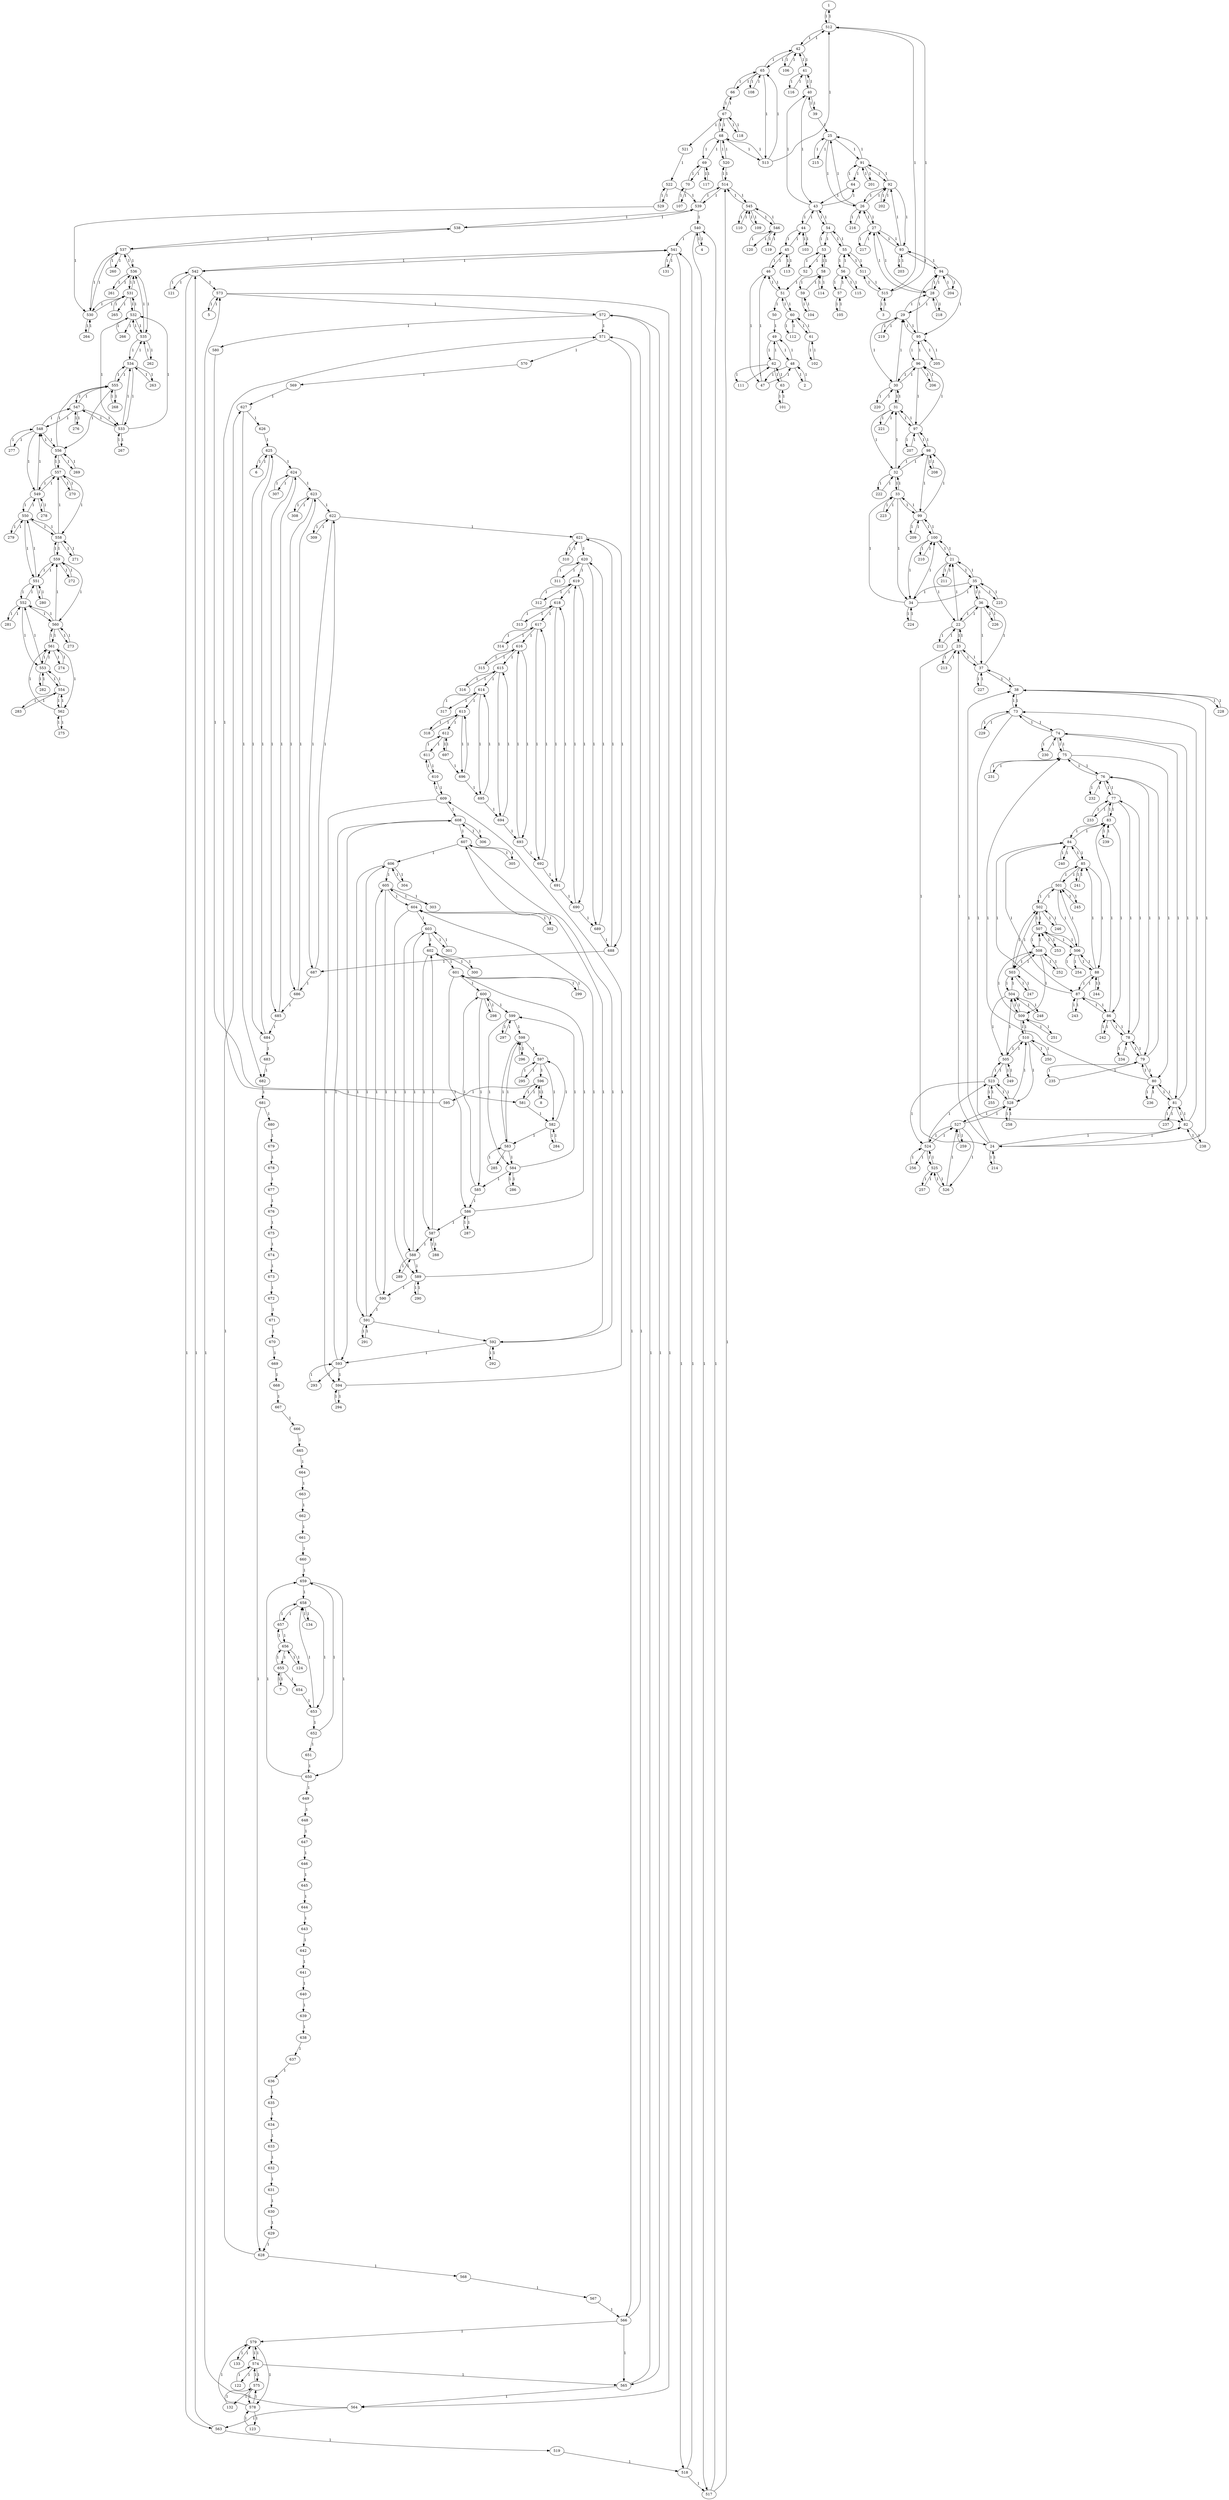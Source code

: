 digraph G{
	1 -> 512 [label = 1];
	2 -> 48 [label = 1];
	3 -> 515 [label = 1];
	4 -> 540 [label = 1];
	5 -> 573 [label = 1];
	6 -> 625 [label = 1];
	7 -> 655 [label = 1];
	8 -> 596 [label = 1];
	21 -> 100 [label = 1];
	21 -> 35 [label = 1];
	21 -> 22 [label = 1];
	21 -> 211 [label = 1];
	22 -> 21 [label = 1];
	22 -> 36 [label = 1];
	22 -> 23 [label = 1];
	22 -> 212 [label = 1];
	23 -> 22 [label = 1];
	23 -> 37 [label = 1];
	23 -> 24 [label = 1];
	23 -> 213 [label = 1];
	24 -> 23 [label = 1];
	24 -> 38 [label = 1];
	24 -> 82 [label = 1];
	24 -> 214 [label = 1];
	25 -> 91 [label = 1];
	25 -> 26 [label = 1];
	25 -> 215 [label = 1];
	26 -> 92 [label = 1];
	26 -> 27 [label = 1];
	26 -> 25 [label = 1];
	26 -> 216 [label = 1];
	27 -> 93 [label = 1];
	27 -> 28 [label = 1];
	27 -> 26 [label = 1];
	27 -> 217 [label = 1];
	28 -> 94 [label = 1];
	28 -> 29 [label = 1];
	28 -> 27 [label = 1];
	28 -> 218 [label = 1];
	29 -> 95 [label = 1];
	29 -> 28 [label = 1];
	29 -> 30 [label = 1];
	29 -> 219 [label = 1];
	30 -> 96 [label = 1];
	30 -> 29 [label = 1];
	30 -> 31 [label = 1];
	30 -> 220 [label = 1];
	31 -> 97 [label = 1];
	31 -> 30 [label = 1];
	31 -> 32 [label = 1];
	31 -> 221 [label = 1];
	32 -> 98 [label = 1];
	32 -> 31 [label = 1];
	32 -> 33 [label = 1];
	32 -> 222 [label = 1];
	33 -> 99 [label = 1];
	33 -> 32 [label = 1];
	33 -> 34 [label = 1];
	33 -> 223 [label = 1];
	34 -> 100 [label = 1];
	34 -> 33 [label = 1];
	34 -> 35 [label = 1];
	34 -> 224 [label = 1];
	35 -> 21 [label = 1];
	35 -> 34 [label = 1];
	35 -> 225 [label = 1];
	35 -> 36 [label = 1];
	36 -> 22 [label = 1];
	36 -> 35 [label = 1];
	36 -> 226 [label = 1];
	36 -> 37 [label = 1];
	37 -> 23 [label = 1];
	37 -> 36 [label = 1];
	37 -> 227 [label = 1];
	37 -> 38 [label = 1];
	38 -> 24 [label = 1];
	38 -> 37 [label = 1];
	38 -> 228 [label = 1];
	38 -> 73 [label = 1];
	39 -> 40 [label = 1];
	39 -> 25 [label = 1];
	40 -> 43 [label = 1];
	40 -> 41 [label = 1];
	40 -> 39 [label = 1];
	41 -> 40 [label = 1];
	41 -> 42 [label = 1];
	41 -> 116 [label = 1];
	42 -> 41 [label = 1];
	42 -> 65 [label = 1];
	42 -> 106 [label = 1];
	42 -> 512 [label = 1];
	43 -> 40 [label = 1];
	43 -> 54 [label = 1];
	43 -> 64 [label = 1];
	43 -> 44 [label = 1];
	44 -> 43 [label = 1];
	44 -> 45 [label = 1];
	44 -> 103 [label = 1];
	45 -> 44 [label = 1];
	45 -> 46 [label = 1];
	45 -> 113 [label = 1];
	46 -> 45 [label = 1];
	46 -> 47 [label = 1];
	46 -> 51 [label = 1];
	47 -> 46 [label = 1];
	47 -> 48 [label = 1];
	48 -> 47 [label = 1];
	48 -> 49 [label = 1];
	48 -> 2 [label = 1];
	49 -> 48 [label = 1];
	49 -> 62 [label = 1];
	50 -> 49 [label = 1];
	51 -> 46 [label = 1];
	51 -> 50 [label = 1];
	51 -> 60 [label = 1];
	52 -> 53 [label = 1];
	52 -> 51 [label = 1];
	53 -> 54 [label = 1];
	53 -> 52 [label = 1];
	53 -> 58 [label = 1];
	54 -> 53 [label = 1];
	54 -> 43 [label = 1];
	54 -> 55 [label = 1];
	55 -> 54 [label = 1];
	55 -> 56 [label = 1];
	55 -> 511 [label = 1];
	56 -> 55 [label = 1];
	56 -> 57 [label = 1];
	56 -> 115 [label = 1];
	57 -> 56 [label = 1];
	57 -> 105 [label = 1];
	58 -> 53 [label = 1];
	58 -> 59 [label = 1];
	58 -> 114 [label = 1];
	59 -> 58 [label = 1];
	59 -> 104 [label = 1];
	60 -> 51 [label = 1];
	60 -> 61 [label = 1];
	60 -> 112 [label = 1];
	61 -> 60 [label = 1];
	61 -> 102 [label = 1];
	62 -> 49 [label = 1];
	62 -> 63 [label = 1];
	62 -> 111 [label = 1];
	63 -> 62 [label = 1];
	63 -> 101 [label = 1];
	64 -> 43 [label = 1];
	64 -> 91 [label = 1];
	65 -> 42 [label = 1];
	65 -> 66 [label = 1];
	65 -> 513 [label = 1];
	65 -> 108 [label = 1];
	66 -> 65 [label = 1];
	66 -> 67 [label = 1];
	67 -> 68 [label = 1];
	67 -> 521 [label = 1];
	67 -> 118 [label = 1];
	67 -> 66 [label = 1];
	68 -> 513 [label = 1];
	68 -> 67 [label = 1];
	68 -> 69 [label = 1];
	68 -> 520 [label = 1];
	69 -> 68 [label = 1];
	69 -> 70 [label = 1];
	69 -> 117 [label = 1];
	70 -> 69 [label = 1];
	70 -> 107 [label = 1];
	73 -> 82 [label = 1];
	73 -> 38 [label = 1];
	73 -> 229 [label = 1];
	73 -> 74 [label = 1];
	74 -> 81 [label = 1];
	74 -> 73 [label = 1];
	74 -> 230 [label = 1];
	74 -> 75 [label = 1];
	75 -> 80 [label = 1];
	75 -> 74 [label = 1];
	75 -> 231 [label = 1];
	75 -> 76 [label = 1];
	76 -> 79 [label = 1];
	76 -> 75 [label = 1];
	76 -> 232 [label = 1];
	76 -> 77 [label = 1];
	77 -> 78 [label = 1];
	77 -> 76 [label = 1];
	77 -> 233 [label = 1];
	77 -> 83 [label = 1];
	78 -> 79 [label = 1];
	78 -> 77 [label = 1];
	78 -> 234 [label = 1];
	78 -> 86 [label = 1];
	79 -> 80 [label = 1];
	79 -> 76 [label = 1];
	79 -> 78 [label = 1];
	79 -> 235 [label = 1];
	80 -> 81 [label = 1];
	80 -> 75 [label = 1];
	80 -> 79 [label = 1];
	80 -> 236 [label = 1];
	81 -> 82 [label = 1];
	81 -> 74 [label = 1];
	81 -> 80 [label = 1];
	81 -> 237 [label = 1];
	82 -> 24 [label = 1];
	82 -> 73 [label = 1];
	82 -> 81 [label = 1];
	82 -> 238 [label = 1];
	83 -> 86 [label = 1];
	83 -> 77 [label = 1];
	83 -> 239 [label = 1];
	83 -> 84 [label = 1];
	84 -> 87 [label = 1];
	84 -> 83 [label = 1];
	84 -> 240 [label = 1];
	84 -> 85 [label = 1];
	85 -> 88 [label = 1];
	85 -> 84 [label = 1];
	85 -> 241 [label = 1];
	85 -> 501 [label = 1];
	86 -> 78 [label = 1];
	86 -> 83 [label = 1];
	86 -> 87 [label = 1];
	86 -> 242 [label = 1];
	87 -> 86 [label = 1];
	87 -> 84 [label = 1];
	87 -> 88 [label = 1];
	87 -> 243 [label = 1];
	88 -> 87 [label = 1];
	88 -> 85 [label = 1];
	88 -> 244 [label = 1];
	88 -> 506 [label = 1];
	91 -> 64 [label = 1];
	91 -> 92 [label = 1];
	91 -> 25 [label = 1];
	91 -> 201 [label = 1];
	92 -> 91 [label = 1];
	92 -> 26 [label = 1];
	92 -> 93 [label = 1];
	92 -> 202 [label = 1];
	93 -> 92 [label = 1];
	93 -> 27 [label = 1];
	93 -> 94 [label = 1];
	93 -> 203 [label = 1];
	94 -> 93 [label = 1];
	94 -> 28 [label = 1];
	94 -> 95 [label = 1];
	94 -> 204 [label = 1];
	95 -> 94 [label = 1];
	95 -> 29 [label = 1];
	95 -> 96 [label = 1];
	95 -> 205 [label = 1];
	96 -> 95 [label = 1];
	96 -> 30 [label = 1];
	96 -> 97 [label = 1];
	96 -> 206 [label = 1];
	97 -> 96 [label = 1];
	97 -> 31 [label = 1];
	97 -> 98 [label = 1];
	97 -> 207 [label = 1];
	98 -> 97 [label = 1];
	98 -> 32 [label = 1];
	98 -> 99 [label = 1];
	98 -> 208 [label = 1];
	99 -> 98 [label = 1];
	99 -> 33 [label = 1];
	99 -> 100 [label = 1];
	99 -> 209 [label = 1];
	100 -> 99 [label = 1];
	100 -> 34 [label = 1];
	100 -> 21 [label = 1];
	100 -> 210 [label = 1];
	101 -> 63 [label = 1];
	102 -> 61 [label = 1];
	103 -> 44 [label = 1];
	104 -> 59 [label = 1];
	105 -> 57 [label = 1];
	106 -> 42 [label = 1];
	107 -> 70 [label = 1];
	108 -> 65 [label = 1];
	109 -> 545 [label = 1];
	110 -> 545 [label = 1];
	111 -> 62 [label = 1];
	112 -> 60 [label = 1];
	113 -> 45 [label = 1];
	114 -> 58 [label = 1];
	115 -> 56 [label = 1];
	116 -> 41 [label = 1];
	117 -> 69 [label = 1];
	118 -> 67 [label = 1];
	119 -> 546 [label = 1];
	120 -> 546 [label = 1];
	121 -> 542 [label = 1];
	122 -> 574 [label = 1];
	123 -> 578 [label = 1];
	124 -> 656 [label = 1];
	131 -> 541 [label = 1];
	132 -> 575 [label = 1];
	133 -> 579 [label = 1];
	134 -> 658 [label = 1];
	201 -> 91 [label = 1];
	202 -> 92 [label = 1];
	203 -> 93 [label = 1];
	204 -> 94 [label = 1];
	205 -> 95 [label = 1];
	206 -> 96 [label = 1];
	207 -> 97 [label = 1];
	208 -> 98 [label = 1];
	209 -> 99 [label = 1];
	210 -> 100 [label = 1];
	211 -> 21 [label = 1];
	212 -> 22 [label = 1];
	213 -> 23 [label = 1];
	214 -> 24 [label = 1];
	215 -> 25 [label = 1];
	216 -> 26 [label = 1];
	217 -> 27 [label = 1];
	218 -> 28 [label = 1];
	219 -> 29 [label = 1];
	220 -> 30 [label = 1];
	221 -> 31 [label = 1];
	222 -> 32 [label = 1];
	223 -> 33 [label = 1];
	224 -> 34 [label = 1];
	225 -> 35 [label = 1];
	226 -> 36 [label = 1];
	227 -> 37 [label = 1];
	228 -> 38 [label = 1];
	229 -> 73 [label = 1];
	230 -> 74 [label = 1];
	231 -> 75 [label = 1];
	232 -> 76 [label = 1];
	233 -> 77 [label = 1];
	234 -> 78 [label = 1];
	235 -> 79 [label = 1];
	236 -> 80 [label = 1];
	237 -> 81 [label = 1];
	238 -> 82 [label = 1];
	239 -> 83 [label = 1];
	240 -> 84 [label = 1];
	241 -> 85 [label = 1];
	242 -> 86 [label = 1];
	243 -> 87 [label = 1];
	244 -> 88 [label = 1];
	245 -> 501 [label = 1];
	246 -> 502 [label = 1];
	247 -> 503 [label = 1];
	248 -> 504 [label = 1];
	249 -> 505 [label = 1];
	250 -> 510 [label = 1];
	251 -> 509 [label = 1];
	252 -> 508 [label = 1];
	253 -> 507 [label = 1];
	254 -> 506 [label = 1];
	255 -> 523 [label = 1];
	256 -> 524 [label = 1];
	257 -> 525 [label = 1];
	258 -> 528 [label = 1];
	259 -> 527 [label = 1];
	260 -> 537 [label = 1];
	261 -> 536 [label = 1];
	262 -> 535 [label = 1];
	263 -> 534 [label = 1];
	264 -> 530 [label = 1];
	265 -> 531 [label = 1];
	266 -> 532 [label = 1];
	267 -> 533 [label = 1];
	268 -> 555 [label = 1];
	269 -> 556 [label = 1];
	270 -> 557 [label = 1];
	271 -> 558 [label = 1];
	272 -> 559 [label = 1];
	273 -> 560 [label = 1];
	274 -> 561 [label = 1];
	275 -> 562 [label = 1];
	276 -> 547 [label = 1];
	277 -> 548 [label = 1];
	278 -> 549 [label = 1];
	279 -> 550 [label = 1];
	280 -> 551 [label = 1];
	281 -> 552 [label = 1];
	282 -> 553 [label = 1];
	283 -> 554 [label = 1];
	284 -> 582 [label = 1];
	285 -> 583 [label = 1];
	286 -> 584 [label = 1];
	287 -> 586 [label = 1];
	288 -> 587 [label = 1];
	289 -> 588 [label = 1];
	290 -> 589 [label = 1];
	291 -> 591 [label = 1];
	292 -> 592 [label = 1];
	293 -> 593 [label = 1];
	294 -> 594 [label = 1];
	295 -> 597 [label = 1];
	296 -> 598 [label = 1];
	297 -> 599 [label = 1];
	298 -> 600 [label = 1];
	299 -> 601 [label = 1];
	300 -> 602 [label = 1];
	301 -> 603 [label = 1];
	302 -> 604 [label = 1];
	303 -> 605 [label = 1];
	304 -> 606 [label = 1];
	305 -> 607 [label = 1];
	306 -> 608 [label = 1];
	307 -> 624 [label = 1];
	308 -> 623 [label = 1];
	309 -> 622 [label = 1];
	310 -> 621 [label = 1];
	311 -> 620 [label = 1];
	312 -> 619 [label = 1];
	313 -> 618 [label = 1];
	314 -> 617 [label = 1];
	315 -> 616 [label = 1];
	316 -> 615 [label = 1];
	317 -> 614 [label = 1];
	318 -> 613 [label = 1];
	501 -> 506 [label = 1];
	501 -> 85 [label = 1];
	501 -> 245 [label = 1];
	501 -> 502 [label = 1];
	502 -> 507 [label = 1];
	502 -> 501 [label = 1];
	502 -> 246 [label = 1];
	502 -> 503 [label = 1];
	503 -> 508 [label = 1];
	503 -> 502 [label = 1];
	503 -> 247 [label = 1];
	503 -> 504 [label = 1];
	504 -> 509 [label = 1];
	504 -> 503 [label = 1];
	504 -> 248 [label = 1];
	504 -> 505 [label = 1];
	505 -> 510 [label = 1];
	505 -> 504 [label = 1];
	505 -> 249 [label = 1];
	505 -> 523 [label = 1];
	506 -> 88 [label = 1];
	506 -> 501 [label = 1];
	506 -> 507 [label = 1];
	506 -> 254 [label = 1];
	507 -> 506 [label = 1];
	507 -> 502 [label = 1];
	507 -> 508 [label = 1];
	507 -> 253 [label = 1];
	508 -> 507 [label = 1];
	508 -> 503 [label = 1];
	508 -> 509 [label = 1];
	508 -> 252 [label = 1];
	509 -> 508 [label = 1];
	509 -> 504 [label = 1];
	509 -> 510 [label = 1];
	509 -> 251 [label = 1];
	510 -> 509 [label = 1];
	510 -> 505 [label = 1];
	510 -> 250 [label = 1];
	510 -> 528 [label = 1];
	511 -> 55 [label = 1];
	511 -> 515 [label = 1];
	512 -> 515 [label = 1];
	512 -> 42 [label = 1];
	512 -> 1 [label = 1];
	513 -> 512 [label = 1];
	513 -> 65 [label = 1];
	513 -> 68 [label = 1];
	514 -> 520 [label = 1];
	514 -> 539 [label = 1];
	514 -> 545 [label = 1];
	515 -> 511 [label = 1];
	515 -> 512 [label = 1];
	515 -> 3 [label = 1];
	517 -> 514 [label = 1];
	517 -> 540 [label = 1];
	518 -> 517 [label = 1];
	518 -> 541 [label = 1];
	519 -> 518 [label = 1];
	520 -> 68 [label = 1];
	520 -> 514 [label = 1];
	521 -> 522 [label = 1];
	522 -> 539 [label = 1];
	522 -> 529 [label = 1];
	523 -> 528 [label = 1];
	523 -> 505 [label = 1];
	523 -> 255 [label = 1];
	523 -> 524 [label = 1];
	524 -> 527 [label = 1];
	524 -> 523 [label = 1];
	524 -> 256 [label = 1];
	524 -> 525 [label = 1];
	525 -> 526 [label = 1];
	525 -> 524 [label = 1];
	525 -> 257 [label = 1];
	526 -> 527 [label = 1];
	526 -> 525 [label = 1];
	527 -> 528 [label = 1];
	527 -> 524 [label = 1];
	527 -> 526 [label = 1];
	527 -> 259 [label = 1];
	528 -> 510 [label = 1];
	528 -> 523 [label = 1];
	528 -> 527 [label = 1];
	528 -> 258 [label = 1];
	529 -> 522 [label = 1];
	529 -> 530 [label = 1];
	530 -> 537 [label = 1];
	530 -> 264 [label = 1];
	530 -> 531 [label = 1];
	531 -> 536 [label = 1];
	531 -> 530 [label = 1];
	531 -> 265 [label = 1];
	531 -> 532 [label = 1];
	532 -> 535 [label = 1];
	532 -> 531 [label = 1];
	532 -> 266 [label = 1];
	532 -> 533 [label = 1];
	533 -> 534 [label = 1];
	533 -> 532 [label = 1];
	533 -> 267 [label = 1];
	533 -> 547 [label = 1];
	534 -> 535 [label = 1];
	534 -> 533 [label = 1];
	534 -> 263 [label = 1];
	534 -> 555 [label = 1];
	535 -> 536 [label = 1];
	535 -> 532 [label = 1];
	535 -> 534 [label = 1];
	535 -> 262 [label = 1];
	536 -> 537 [label = 1];
	536 -> 531 [label = 1];
	536 -> 535 [label = 1];
	536 -> 261 [label = 1];
	537 -> 538 [label = 1];
	537 -> 530 [label = 1];
	537 -> 536 [label = 1];
	537 -> 260 [label = 1];
	538 -> 539 [label = 1];
	538 -> 537 [label = 1];
	539 -> 514 [label = 1];
	539 -> 538 [label = 1];
	539 -> 540 [label = 1];
	540 -> 517 [label = 1];
	540 -> 541 [label = 1];
	540 -> 4 [label = 1];
	541 -> 518 [label = 1];
	541 -> 542 [label = 1];
	541 -> 131 [label = 1];
	542 -> 563 [label = 1];
	542 -> 573 [label = 1];
	542 -> 121 [label = 1];
	542 -> 541 [label = 1];
	545 -> 514 [label = 1];
	545 -> 110 [label = 1];
	545 -> 546 [label = 1];
	545 -> 109 [label = 1];
	546 -> 545 [label = 1];
	546 -> 120 [label = 1];
	546 -> 119 [label = 1];
	547 -> 555 [label = 1];
	547 -> 533 [label = 1];
	547 -> 548 [label = 1];
	547 -> 276 [label = 1];
	548 -> 556 [label = 1];
	548 -> 547 [label = 1];
	548 -> 549 [label = 1];
	548 -> 277 [label = 1];
	549 -> 557 [label = 1];
	549 -> 548 [label = 1];
	549 -> 550 [label = 1];
	549 -> 278 [label = 1];
	550 -> 558 [label = 1];
	550 -> 549 [label = 1];
	550 -> 551 [label = 1];
	550 -> 279 [label = 1];
	551 -> 559 [label = 1];
	551 -> 550 [label = 1];
	551 -> 552 [label = 1];
	551 -> 280 [label = 1];
	552 -> 560 [label = 1];
	552 -> 551 [label = 1];
	552 -> 553 [label = 1];
	552 -> 281 [label = 1];
	553 -> 561 [label = 1];
	553 -> 552 [label = 1];
	553 -> 554 [label = 1];
	553 -> 282 [label = 1];
	554 -> 562 [label = 1];
	554 -> 553 [label = 1];
	554 -> 283 [label = 1];
	555 -> 534 [label = 1];
	555 -> 547 [label = 1];
	555 -> 268 [label = 1];
	555 -> 556 [label = 1];
	556 -> 555 [label = 1];
	556 -> 548 [label = 1];
	556 -> 269 [label = 1];
	556 -> 557 [label = 1];
	557 -> 556 [label = 1];
	557 -> 549 [label = 1];
	557 -> 270 [label = 1];
	557 -> 558 [label = 1];
	558 -> 557 [label = 1];
	558 -> 550 [label = 1];
	558 -> 271 [label = 1];
	558 -> 559 [label = 1];
	559 -> 558 [label = 1];
	559 -> 551 [label = 1];
	559 -> 272 [label = 1];
	559 -> 560 [label = 1];
	560 -> 559 [label = 1];
	560 -> 552 [label = 1];
	560 -> 273 [label = 1];
	560 -> 561 [label = 1];
	561 -> 560 [label = 1];
	561 -> 553 [label = 1];
	561 -> 274 [label = 1];
	561 -> 562 [label = 1];
	562 -> 561 [label = 1];
	562 -> 554 [label = 1];
	562 -> 275 [label = 1];
	563 -> 519 [label = 1];
	563 -> 542 [label = 1];
	564 -> 563 [label = 1];
	564 -> 573 [label = 1];
	565 -> 564 [label = 1];
	565 -> 572 [label = 1];
	566 -> 565 [label = 1];
	566 -> 579 [label = 1];
	566 -> 571 [label = 1];
	567 -> 566 [label = 1];
	568 -> 567 [label = 1];
	569 -> 627 [label = 1];
	570 -> 569 [label = 1];
	571 -> 566 [label = 1];
	571 -> 570 [label = 1];
	572 -> 565 [label = 1];
	572 -> 580 [label = 1];
	572 -> 571 [label = 1];
	573 -> 564 [label = 1];
	573 -> 572 [label = 1];
	573 -> 5 [label = 1];
	574 -> 565 [label = 1];
	574 -> 579 [label = 1];
	574 -> 575 [label = 1];
	574 -> 122 [label = 1];
	575 -> 574 [label = 1];
	575 -> 578 [label = 1];
	575 -> 132 [label = 1];
	578 -> 575 [label = 1];
	578 -> 579 [label = 1];
	578 -> 123 [label = 1];
	579 -> 574 [label = 1];
	579 -> 578 [label = 1];
	579 -> 133 [label = 1];
	580 -> 581 [label = 1];
	581 -> 582 [label = 1];
	581 -> 596 [label = 1];
	582 -> 597 [label = 1];
	582 -> 583 [label = 1];
	582 -> 284 [label = 1];
	583 -> 598 [label = 1];
	583 -> 584 [label = 1];
	583 -> 285 [label = 1];
	584 -> 599 [label = 1];
	584 -> 585 [label = 1];
	584 -> 286 [label = 1];
	585 -> 600 [label = 1];
	585 -> 586 [label = 1];
	586 -> 601 [label = 1];
	586 -> 587 [label = 1];
	586 -> 287 [label = 1];
	587 -> 602 [label = 1];
	587 -> 588 [label = 1];
	587 -> 288 [label = 1];
	588 -> 603 [label = 1];
	588 -> 589 [label = 1];
	588 -> 289 [label = 1];
	589 -> 604 [label = 1];
	589 -> 590 [label = 1];
	589 -> 290 [label = 1];
	590 -> 605 [label = 1];
	590 -> 591 [label = 1];
	591 -> 606 [label = 1];
	591 -> 592 [label = 1];
	591 -> 291 [label = 1];
	592 -> 607 [label = 1];
	592 -> 593 [label = 1];
	592 -> 292 [label = 1];
	593 -> 608 [label = 1];
	593 -> 594 [label = 1];
	593 -> 293 [label = 1];
	594 -> 609 [label = 1];
	594 -> 294 [label = 1];
	595 -> 571 [label = 1];
	596 -> 595 [label = 1];
	596 -> 581 [label = 1];
	596 -> 8 [label = 1];
	597 -> 596 [label = 1];
	597 -> 582 [label = 1];
	597 -> 295 [label = 1];
	598 -> 597 [label = 1];
	598 -> 583 [label = 1];
	598 -> 296 [label = 1];
	599 -> 598 [label = 1];
	599 -> 584 [label = 1];
	599 -> 297 [label = 1];
	600 -> 599 [label = 1];
	600 -> 585 [label = 1];
	600 -> 298 [label = 1];
	601 -> 600 [label = 1];
	601 -> 586 [label = 1];
	601 -> 299 [label = 1];
	602 -> 601 [label = 1];
	602 -> 587 [label = 1];
	602 -> 300 [label = 1];
	603 -> 602 [label = 1];
	603 -> 588 [label = 1];
	603 -> 301 [label = 1];
	604 -> 603 [label = 1];
	604 -> 589 [label = 1];
	604 -> 302 [label = 1];
	605 -> 604 [label = 1];
	605 -> 590 [label = 1];
	605 -> 303 [label = 1];
	606 -> 605 [label = 1];
	606 -> 591 [label = 1];
	606 -> 304 [label = 1];
	607 -> 606 [label = 1];
	607 -> 592 [label = 1];
	607 -> 305 [label = 1];
	608 -> 607 [label = 1];
	608 -> 593 [label = 1];
	608 -> 306 [label = 1];
	609 -> 608 [label = 1];
	609 -> 610 [label = 1];
	609 -> 594 [label = 1];
	610 -> 609 [label = 1];
	610 -> 611 [label = 1];
	611 -> 610 [label = 1];
	611 -> 612 [label = 1];
	612 -> 697 [label = 1];
	612 -> 611 [label = 1];
	613 -> 696 [label = 1];
	613 -> 612 [label = 1];
	613 -> 318 [label = 1];
	614 -> 695 [label = 1];
	614 -> 613 [label = 1];
	614 -> 317 [label = 1];
	615 -> 694 [label = 1];
	615 -> 614 [label = 1];
	615 -> 316 [label = 1];
	616 -> 693 [label = 1];
	616 -> 615 [label = 1];
	616 -> 315 [label = 1];
	617 -> 692 [label = 1];
	617 -> 616 [label = 1];
	617 -> 314 [label = 1];
	618 -> 691 [label = 1];
	618 -> 617 [label = 1];
	618 -> 313 [label = 1];
	619 -> 690 [label = 1];
	619 -> 618 [label = 1];
	619 -> 312 [label = 1];
	620 -> 689 [label = 1];
	620 -> 619 [label = 1];
	620 -> 311 [label = 1];
	621 -> 688 [label = 1];
	621 -> 620 [label = 1];
	621 -> 310 [label = 1];
	622 -> 687 [label = 1];
	622 -> 621 [label = 1];
	622 -> 309 [label = 1];
	623 -> 686 [label = 1];
	623 -> 622 [label = 1];
	623 -> 308 [label = 1];
	624 -> 685 [label = 1];
	624 -> 623 [label = 1];
	624 -> 307 [label = 1];
	625 -> 684 [label = 1];
	625 -> 624 [label = 1];
	625 -> 6 [label = 1];
	626 -> 625 [label = 1];
	627 -> 682 [label = 1];
	627 -> 626 [label = 1];
	628 -> 568 [label = 1];
	628 -> 627 [label = 1];
	629 -> 628 [label = 1];
	630 -> 629 [label = 1];
	631 -> 630 [label = 1];
	632 -> 631 [label = 1];
	633 -> 632 [label = 1];
	634 -> 633 [label = 1];
	635 -> 634 [label = 1];
	636 -> 635 [label = 1];
	637 -> 636 [label = 1];
	638 -> 637 [label = 1];
	639 -> 638 [label = 1];
	640 -> 639 [label = 1];
	641 -> 640 [label = 1];
	642 -> 641 [label = 1];
	643 -> 642 [label = 1];
	644 -> 643 [label = 1];
	645 -> 644 [label = 1];
	646 -> 645 [label = 1];
	647 -> 646 [label = 1];
	648 -> 647 [label = 1];
	649 -> 648 [label = 1];
	650 -> 649 [label = 1];
	650 -> 659 [label = 1];
	651 -> 650 [label = 1];
	652 -> 651 [label = 1];
	652 -> 659 [label = 1];
	653 -> 652 [label = 1];
	653 -> 658 [label = 1];
	654 -> 653 [label = 1];
	655 -> 654 [label = 1];
	655 -> 656 [label = 1];
	655 -> 7 [label = 1];
	656 -> 655 [label = 1];
	656 -> 124 [label = 1];
	656 -> 657 [label = 1];
	657 -> 656 [label = 1];
	657 -> 658 [label = 1];
	658 -> 653 [label = 1];
	658 -> 657 [label = 1];
	658 -> 134 [label = 1];
	659 -> 650 [label = 1];
	659 -> 658 [label = 1];
	660 -> 659 [label = 1];
	661 -> 660 [label = 1];
	662 -> 661 [label = 1];
	663 -> 662 [label = 1];
	664 -> 663 [label = 1];
	665 -> 664 [label = 1];
	666 -> 665 [label = 1];
	667 -> 666 [label = 1];
	668 -> 667 [label = 1];
	669 -> 668 [label = 1];
	670 -> 669 [label = 1];
	671 -> 670 [label = 1];
	672 -> 671 [label = 1];
	673 -> 672 [label = 1];
	674 -> 673 [label = 1];
	675 -> 674 [label = 1];
	676 -> 675 [label = 1];
	677 -> 676 [label = 1];
	678 -> 677 [label = 1];
	679 -> 678 [label = 1];
	680 -> 679 [label = 1];
	681 -> 628 [label = 1];
	681 -> 680 [label = 1];
	682 -> 681 [label = 1];
	683 -> 682 [label = 1];
	684 -> 683 [label = 1];
	684 -> 625 [label = 1];
	685 -> 684 [label = 1];
	685 -> 624 [label = 1];
	686 -> 685 [label = 1];
	686 -> 623 [label = 1];
	687 -> 686 [label = 1];
	687 -> 622 [label = 1];
	688 -> 687 [label = 1];
	688 -> 621 [label = 1];
	689 -> 688 [label = 1];
	689 -> 620 [label = 1];
	690 -> 689 [label = 1];
	690 -> 619 [label = 1];
	691 -> 690 [label = 1];
	691 -> 618 [label = 1];
	692 -> 691 [label = 1];
	692 -> 617 [label = 1];
	693 -> 692 [label = 1];
	693 -> 616 [label = 1];
	694 -> 693 [label = 1];
	694 -> 615 [label = 1];
	695 -> 694 [label = 1];
	695 -> 614 [label = 1];
	696 -> 695 [label = 1];
	696 -> 613 [label = 1];
	697 -> 696 [label = 1];
	697 -> 612 [label = 1];
}
